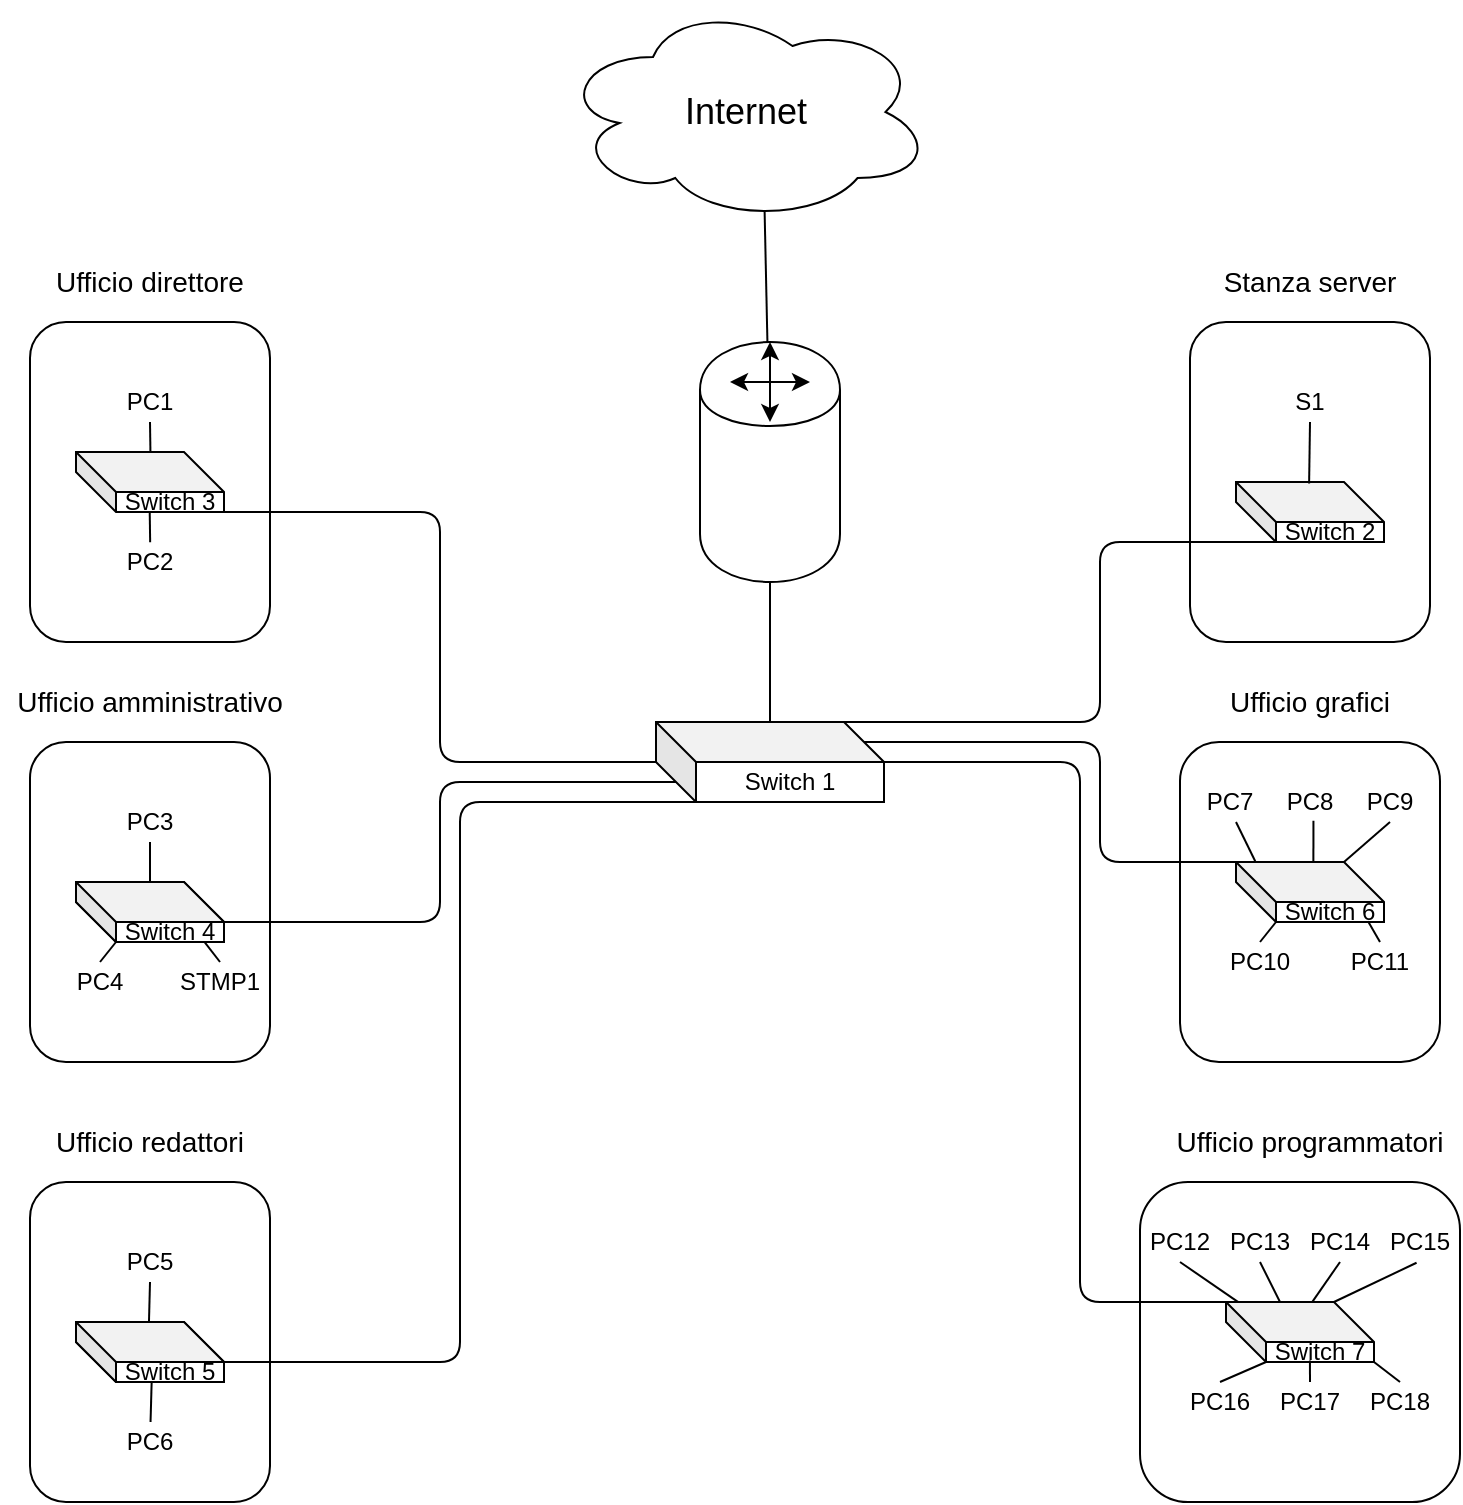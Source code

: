 <mxfile version="12.8.8" type="github">
  <diagram id="qC3CdLKqLK-RwKCRt-ci" name="Page-1">
    <mxGraphModel dx="1662" dy="794" grid="1" gridSize="10" guides="1" tooltips="1" connect="1" arrows="1" fold="1" page="1" pageScale="1" pageWidth="827" pageHeight="1169" math="0" shadow="0">
      <root>
        <mxCell id="0" />
        <mxCell id="1" parent="0" />
        <mxCell id="HuGAQ2az-uX-GAvsGOpm-95" value="Switch 1" style="shape=cube;whiteSpace=wrap;html=1;boundedLbl=1;backgroundOutline=1;darkOpacity=0.05;darkOpacity2=0.1;direction=east;" vertex="1" parent="1">
          <mxGeometry x="388" y="460" width="114" height="40" as="geometry" />
        </mxCell>
        <mxCell id="HuGAQ2az-uX-GAvsGOpm-37" value="" style="rounded=1;whiteSpace=wrap;html=1;" vertex="1" parent="1">
          <mxGeometry x="75" y="260" width="120" height="160" as="geometry" />
        </mxCell>
        <mxCell id="HuGAQ2az-uX-GAvsGOpm-38" value="&lt;font style=&quot;font-size: 14px&quot;&gt;Ufficio direttore&lt;/font&gt;" style="text;html=1;strokeColor=none;fillColor=none;align=center;verticalAlign=middle;whiteSpace=wrap;rounded=0;" vertex="1" parent="1">
          <mxGeometry x="75" y="230" width="120" height="20" as="geometry" />
        </mxCell>
        <mxCell id="HuGAQ2az-uX-GAvsGOpm-39" value="PC1" style="text;html=1;strokeColor=none;fillColor=none;align=center;verticalAlign=middle;whiteSpace=wrap;rounded=0;" vertex="1" parent="1">
          <mxGeometry x="115" y="290" width="40" height="20" as="geometry" />
        </mxCell>
        <mxCell id="HuGAQ2az-uX-GAvsGOpm-40" value="PC2" style="text;html=1;strokeColor=none;fillColor=none;align=center;verticalAlign=middle;whiteSpace=wrap;rounded=0;" vertex="1" parent="1">
          <mxGeometry x="115" y="370" width="40" height="20" as="geometry" />
        </mxCell>
        <mxCell id="HuGAQ2az-uX-GAvsGOpm-41" value="" style="rounded=1;whiteSpace=wrap;html=1;" vertex="1" parent="1">
          <mxGeometry x="75" y="690" width="120" height="160" as="geometry" />
        </mxCell>
        <mxCell id="HuGAQ2az-uX-GAvsGOpm-42" value="&lt;font style=&quot;font-size: 14px&quot;&gt;Ufficio redattori&lt;/font&gt;" style="text;html=1;strokeColor=none;fillColor=none;align=center;verticalAlign=middle;whiteSpace=wrap;rounded=0;" vertex="1" parent="1">
          <mxGeometry x="75" y="660" width="120" height="20" as="geometry" />
        </mxCell>
        <mxCell id="HuGAQ2az-uX-GAvsGOpm-43" value="PC5" style="text;html=1;strokeColor=none;fillColor=none;align=center;verticalAlign=middle;whiteSpace=wrap;rounded=0;" vertex="1" parent="1">
          <mxGeometry x="115" y="720" width="40" height="20" as="geometry" />
        </mxCell>
        <mxCell id="HuGAQ2az-uX-GAvsGOpm-44" value="PC6" style="text;html=1;strokeColor=none;fillColor=none;align=center;verticalAlign=middle;whiteSpace=wrap;rounded=0;" vertex="1" parent="1">
          <mxGeometry x="115" y="810" width="40" height="20" as="geometry" />
        </mxCell>
        <mxCell id="HuGAQ2az-uX-GAvsGOpm-45" value="" style="rounded=1;whiteSpace=wrap;html=1;" vertex="1" parent="1">
          <mxGeometry x="75" y="470" width="120" height="160" as="geometry" />
        </mxCell>
        <mxCell id="HuGAQ2az-uX-GAvsGOpm-46" value="&lt;font style=&quot;font-size: 14px&quot;&gt;Ufficio amministrativo&lt;/font&gt;" style="text;html=1;strokeColor=none;fillColor=none;align=center;verticalAlign=middle;whiteSpace=wrap;rounded=0;" vertex="1" parent="1">
          <mxGeometry x="60" y="440" width="150" height="20" as="geometry" />
        </mxCell>
        <mxCell id="HuGAQ2az-uX-GAvsGOpm-47" value="PC3" style="text;html=1;strokeColor=none;fillColor=none;align=center;verticalAlign=middle;whiteSpace=wrap;rounded=0;" vertex="1" parent="1">
          <mxGeometry x="115" y="500" width="40" height="20" as="geometry" />
        </mxCell>
        <mxCell id="HuGAQ2az-uX-GAvsGOpm-48" value="PC4" style="text;html=1;strokeColor=none;fillColor=none;align=center;verticalAlign=middle;whiteSpace=wrap;rounded=0;" vertex="1" parent="1">
          <mxGeometry x="90" y="580" width="40" height="20" as="geometry" />
        </mxCell>
        <mxCell id="HuGAQ2az-uX-GAvsGOpm-49" value="" style="rounded=1;whiteSpace=wrap;html=1;" vertex="1" parent="1">
          <mxGeometry x="655" y="260" width="120" height="160" as="geometry" />
        </mxCell>
        <mxCell id="HuGAQ2az-uX-GAvsGOpm-50" value="&lt;font style=&quot;font-size: 14px&quot;&gt;Stanza server&lt;/font&gt;" style="text;html=1;strokeColor=none;fillColor=none;align=center;verticalAlign=middle;whiteSpace=wrap;rounded=0;" vertex="1" parent="1">
          <mxGeometry x="655" y="230" width="120" height="20" as="geometry" />
        </mxCell>
        <mxCell id="HuGAQ2az-uX-GAvsGOpm-51" value="S1" style="text;html=1;strokeColor=none;fillColor=none;align=center;verticalAlign=middle;whiteSpace=wrap;rounded=0;" vertex="1" parent="1">
          <mxGeometry x="695" y="290" width="40" height="20" as="geometry" />
        </mxCell>
        <mxCell id="HuGAQ2az-uX-GAvsGOpm-52" value="" style="rounded=1;whiteSpace=wrap;html=1;" vertex="1" parent="1">
          <mxGeometry x="630" y="690" width="160" height="160" as="geometry" />
        </mxCell>
        <mxCell id="HuGAQ2az-uX-GAvsGOpm-53" value="&lt;font style=&quot;font-size: 14px&quot;&gt;Ufficio programmatori&lt;/font&gt;" style="text;html=1;strokeColor=none;fillColor=none;align=center;verticalAlign=middle;whiteSpace=wrap;rounded=0;" vertex="1" parent="1">
          <mxGeometry x="640" y="660" width="150" height="20" as="geometry" />
        </mxCell>
        <mxCell id="HuGAQ2az-uX-GAvsGOpm-54" value="PC12" style="text;html=1;strokeColor=none;fillColor=none;align=center;verticalAlign=middle;whiteSpace=wrap;rounded=0;" vertex="1" parent="1">
          <mxGeometry x="630" y="710" width="40" height="20" as="geometry" />
        </mxCell>
        <mxCell id="HuGAQ2az-uX-GAvsGOpm-55" value="PC13" style="text;html=1;strokeColor=none;fillColor=none;align=center;verticalAlign=middle;whiteSpace=wrap;rounded=0;" vertex="1" parent="1">
          <mxGeometry x="670" y="710" width="40" height="20" as="geometry" />
        </mxCell>
        <mxCell id="HuGAQ2az-uX-GAvsGOpm-56" value="PC14" style="text;html=1;strokeColor=none;fillColor=none;align=center;verticalAlign=middle;whiteSpace=wrap;rounded=0;" vertex="1" parent="1">
          <mxGeometry x="710" y="710" width="40" height="20" as="geometry" />
        </mxCell>
        <mxCell id="HuGAQ2az-uX-GAvsGOpm-57" value="PC15" style="text;html=1;strokeColor=none;fillColor=none;align=center;verticalAlign=middle;whiteSpace=wrap;rounded=0;" vertex="1" parent="1">
          <mxGeometry x="750" y="710" width="40" height="20" as="geometry" />
        </mxCell>
        <mxCell id="HuGAQ2az-uX-GAvsGOpm-58" value="PC16" style="text;html=1;strokeColor=none;fillColor=none;align=center;verticalAlign=middle;whiteSpace=wrap;rounded=0;" vertex="1" parent="1">
          <mxGeometry x="650" y="790" width="40" height="20" as="geometry" />
        </mxCell>
        <mxCell id="HuGAQ2az-uX-GAvsGOpm-59" value="PC17" style="text;html=1;strokeColor=none;fillColor=none;align=center;verticalAlign=middle;whiteSpace=wrap;rounded=0;" vertex="1" parent="1">
          <mxGeometry x="695" y="790" width="40" height="20" as="geometry" />
        </mxCell>
        <mxCell id="HuGAQ2az-uX-GAvsGOpm-60" value="PC18" style="text;html=1;strokeColor=none;fillColor=none;align=center;verticalAlign=middle;whiteSpace=wrap;rounded=0;" vertex="1" parent="1">
          <mxGeometry x="740" y="790" width="40" height="20" as="geometry" />
        </mxCell>
        <mxCell id="HuGAQ2az-uX-GAvsGOpm-61" style="edgeStyle=orthogonalEdgeStyle;rounded=0;orthogonalLoop=1;jettySize=auto;html=1;exitX=0.5;exitY=1;exitDx=0;exitDy=0;" edge="1" parent="1" source="HuGAQ2az-uX-GAvsGOpm-55" target="HuGAQ2az-uX-GAvsGOpm-55">
          <mxGeometry relative="1" as="geometry" />
        </mxCell>
        <mxCell id="HuGAQ2az-uX-GAvsGOpm-62" value="" style="rounded=1;whiteSpace=wrap;html=1;" vertex="1" parent="1">
          <mxGeometry x="650" y="470" width="130" height="160" as="geometry" />
        </mxCell>
        <mxCell id="HuGAQ2az-uX-GAvsGOpm-63" value="&lt;span style=&quot;font-size: 14px&quot;&gt;Ufficio grafici&lt;/span&gt;" style="text;html=1;strokeColor=none;fillColor=none;align=center;verticalAlign=middle;whiteSpace=wrap;rounded=0;" vertex="1" parent="1">
          <mxGeometry x="640" y="440" width="150" height="20" as="geometry" />
        </mxCell>
        <mxCell id="HuGAQ2az-uX-GAvsGOpm-64" value="PC7" style="text;html=1;strokeColor=none;fillColor=none;align=center;verticalAlign=middle;whiteSpace=wrap;rounded=0;" vertex="1" parent="1">
          <mxGeometry x="655" y="490" width="40" height="20" as="geometry" />
        </mxCell>
        <mxCell id="HuGAQ2az-uX-GAvsGOpm-65" value="PC8" style="text;html=1;strokeColor=none;fillColor=none;align=center;verticalAlign=middle;whiteSpace=wrap;rounded=0;" vertex="1" parent="1">
          <mxGeometry x="695" y="490" width="40" height="20" as="geometry" />
        </mxCell>
        <mxCell id="HuGAQ2az-uX-GAvsGOpm-66" value="PC9" style="text;html=1;strokeColor=none;fillColor=none;align=center;verticalAlign=middle;whiteSpace=wrap;rounded=0;" vertex="1" parent="1">
          <mxGeometry x="735" y="490" width="40" height="20" as="geometry" />
        </mxCell>
        <mxCell id="HuGAQ2az-uX-GAvsGOpm-67" value="PC11" style="text;html=1;strokeColor=none;fillColor=none;align=center;verticalAlign=middle;whiteSpace=wrap;rounded=0;" vertex="1" parent="1">
          <mxGeometry x="730" y="570" width="40" height="20" as="geometry" />
        </mxCell>
        <mxCell id="HuGAQ2az-uX-GAvsGOpm-68" value="PC10" style="text;html=1;strokeColor=none;fillColor=none;align=center;verticalAlign=middle;whiteSpace=wrap;rounded=0;" vertex="1" parent="1">
          <mxGeometry x="670" y="570" width="40" height="20" as="geometry" />
        </mxCell>
        <mxCell id="HuGAQ2az-uX-GAvsGOpm-69" style="edgeStyle=orthogonalEdgeStyle;rounded=0;orthogonalLoop=1;jettySize=auto;html=1;exitX=0.5;exitY=1;exitDx=0;exitDy=0;" edge="1" parent="1" source="HuGAQ2az-uX-GAvsGOpm-65" target="HuGAQ2az-uX-GAvsGOpm-65">
          <mxGeometry relative="1" as="geometry" />
        </mxCell>
        <mxCell id="HuGAQ2az-uX-GAvsGOpm-70" value="STMP1" style="text;html=1;strokeColor=none;fillColor=none;align=center;verticalAlign=middle;whiteSpace=wrap;rounded=0;" vertex="1" parent="1">
          <mxGeometry x="150" y="580" width="40" height="20" as="geometry" />
        </mxCell>
        <mxCell id="HuGAQ2az-uX-GAvsGOpm-76" value="&lt;font style=&quot;font-size: 18px&quot;&gt;Internet&lt;/font&gt;" style="ellipse;shape=cloud;whiteSpace=wrap;html=1;" vertex="1" parent="1">
          <mxGeometry x="340" y="100" width="186" height="110" as="geometry" />
        </mxCell>
        <mxCell id="HuGAQ2az-uX-GAvsGOpm-77" value="" style="shape=cylinder;whiteSpace=wrap;html=1;boundedLbl=1;backgroundOutline=1;" vertex="1" parent="1">
          <mxGeometry x="410" y="270" width="70" height="120" as="geometry" />
        </mxCell>
        <mxCell id="HuGAQ2az-uX-GAvsGOpm-90" value="" style="endArrow=classic;html=1;" edge="1" parent="1">
          <mxGeometry width="50" height="50" relative="1" as="geometry">
            <mxPoint x="445" y="290" as="sourcePoint" />
            <mxPoint x="465" y="290" as="targetPoint" />
          </mxGeometry>
        </mxCell>
        <mxCell id="HuGAQ2az-uX-GAvsGOpm-91" value="" style="endArrow=classic;html=1;" edge="1" parent="1">
          <mxGeometry width="50" height="50" relative="1" as="geometry">
            <mxPoint x="445" y="290.0" as="sourcePoint" />
            <mxPoint x="445" y="270" as="targetPoint" />
          </mxGeometry>
        </mxCell>
        <mxCell id="HuGAQ2az-uX-GAvsGOpm-93" value="" style="endArrow=classic;html=1;" edge="1" parent="1">
          <mxGeometry width="50" height="50" relative="1" as="geometry">
            <mxPoint x="445" y="290.0" as="sourcePoint" />
            <mxPoint x="425" y="290" as="targetPoint" />
          </mxGeometry>
        </mxCell>
        <mxCell id="HuGAQ2az-uX-GAvsGOpm-94" value="" style="endArrow=classic;html=1;" edge="1" parent="1">
          <mxGeometry width="50" height="50" relative="1" as="geometry">
            <mxPoint x="445" y="290.0" as="sourcePoint" />
            <mxPoint x="445" y="310" as="targetPoint" />
          </mxGeometry>
        </mxCell>
        <mxCell id="HuGAQ2az-uX-GAvsGOpm-99" value="Switch 2" style="shape=cube;whiteSpace=wrap;html=1;boundedLbl=1;backgroundOutline=1;darkOpacity=0.05;darkOpacity2=0.1;direction=east;" vertex="1" parent="1">
          <mxGeometry x="678" y="340" width="74" height="30" as="geometry" />
        </mxCell>
        <mxCell id="HuGAQ2az-uX-GAvsGOpm-100" value="Switch 6" style="shape=cube;whiteSpace=wrap;html=1;boundedLbl=1;backgroundOutline=1;darkOpacity=0.05;darkOpacity2=0.1;direction=east;" vertex="1" parent="1">
          <mxGeometry x="678" y="530" width="74" height="30" as="geometry" />
        </mxCell>
        <mxCell id="HuGAQ2az-uX-GAvsGOpm-101" value="Switch 7" style="shape=cube;whiteSpace=wrap;html=1;boundedLbl=1;backgroundOutline=1;darkOpacity=0.05;darkOpacity2=0.1;direction=east;" vertex="1" parent="1">
          <mxGeometry x="673" y="750" width="74" height="30" as="geometry" />
        </mxCell>
        <mxCell id="HuGAQ2az-uX-GAvsGOpm-102" value="Switch 3" style="shape=cube;whiteSpace=wrap;html=1;boundedLbl=1;backgroundOutline=1;darkOpacity=0.05;darkOpacity2=0.1;direction=east;" vertex="1" parent="1">
          <mxGeometry x="98" y="325" width="74" height="30" as="geometry" />
        </mxCell>
        <mxCell id="HuGAQ2az-uX-GAvsGOpm-103" value="&lt;font color=&quot;rgba(0, 0, 0, 0)&quot; face=&quot;monospace&quot;&gt;&lt;span style=&quot;font-size: 0px&quot;&gt;sss&lt;/span&gt;&lt;/font&gt;" style="shape=cube;whiteSpace=wrap;html=1;boundedLbl=1;backgroundOutline=1;darkOpacity=0.05;darkOpacity2=0.1;direction=east;" vertex="1" parent="1">
          <mxGeometry x="98" y="540" width="74" height="30" as="geometry" />
        </mxCell>
        <mxCell id="HuGAQ2az-uX-GAvsGOpm-104" value="&lt;font color=&quot;rgba(0, 0, 0, 0)&quot; face=&quot;monospace&quot;&gt;&lt;span style=&quot;font-size: 0px&quot;&gt;S&lt;/span&gt;&lt;/font&gt;" style="shape=cube;whiteSpace=wrap;html=1;boundedLbl=1;backgroundOutline=1;darkOpacity=0.05;darkOpacity2=0.1;direction=east;" vertex="1" parent="1">
          <mxGeometry x="98" y="760" width="74" height="30" as="geometry" />
        </mxCell>
        <mxCell id="HuGAQ2az-uX-GAvsGOpm-105" value="&lt;span style=&quot;color: rgba(0 , 0 , 0 , 0) ; font-family: monospace ; font-size: 0px&quot;&gt;%3CmxGraphModel%3E%3Croot%3E%3CmxCell%20id%3D%220%22%2F%3E%3CmxCell%20id%3D%221%22%20parent%3D%220%22%2F%3E%3CmxCell%20id%3D%222%22%20value%3D%22%26lt%3Bspan%20style%3D%26quot%3Bcolor%3A%20rgba(0%20%2C%200%20%2C%200%20%2C%200)%20%3B%20font-family%3A%20monospace%20%3B%20font-size%3A%200px%26quot%3B%26gt%3B%253CmxGraphModel%253E%253Croot%253E%253CmxCell%2520id%253D%25220%2522%252F%253E%253CmxCell%2520id%253D%25221%2522%2520parent%253D%25220%2522%252F%253E%253CmxCell%2520id%253D%25222%2522%2520value%253D%2522%2522%2520style%253D%2522shape%253Dcube%253BwhiteSpace%253Dwrap%253Bhtml%253D1%253BboundedLbl%253D1%253BbackgroundOutline%253D1%253BdarkOpacity%253D0.05%253BdarkOpacity2%253D0.1%253Bdirection%253Deast%253B%2522%2520vertex%253D%25221%2522%2520parent%253D%25221%2522%253E%253CmxGeometry%2520x%253D%252298%2522%2520y%253D%2522540%2522%2520width%253D%252274%2522%2520height%253D%252230%2522%2520as%253D%2522geometry%2522%252F%253E%253C%252FmxCell%253E%253C%252Froot%253E%253C%252FmxGraphModel%253E%26lt%3B%2Fspan%26gt%3B%26lt%3Bspan%20style%3D%26quot%3Bcolor%3A%20rgba(0%20%2C%200%20%2C%200%20%2C%200)%20%3B%20font-family%3A%20monospace%20%3B%20font-size%3A%200px%20%3B%20white-space%3A%20nowrap%26quot%3B%26gt%3B%253CmxGraphModel%253E%253Croot%253E%253CmxCell%2520id%253D%25220%2522%252F%253E%253CmxCell%2520id%253D%25221%2522%2520parent%253D%25220%2522%252F%253E%253CmxCell%2520id%253D%25222%2522%2520value%253D%2522%2522%2520style%253D%2522shape%253Dcube%253BwhiteSpace%253Dwrap%253Bhtml%253D1%253BboundedLbl%253D1%253BbackgroundOutline%253D1%253BdarkOpacity%253D0.05%253BdarkOpacity2%253D0.1%253Bdirection%253Deast%253B%2522%2520vertex%253D%25221%2522%2520parent%253D%25221%2522%253E%253CmxGeometry%2520x%253D%252298%2522%2520y%253D%2522540%2522%2520width%253D%252274%2522%2520height%253D%252230%2522%2520as%253D%2522geometry%2522%252F%253E%253C%252FmxCell%253E%253C%252Froot%253E%253C%252FmxGraphModel%253E%26lt%3B%2Fspan%26gt%3B%22%20style%3D%22shape%3Dcube%3BwhiteSpace%3Dwrap%3Bhtml%3D1%3BboundedLbl%3D1%3BbackgroundOutline%3D1%3BdarkOpacity%3D0.05%3BdarkOpacity2%3D0.1%3Bdirection%3Deast%3B%22%20vertex%3D%221%22%20parent%3D%221%22%3E%3CmxGeometry%20x%3D%2298%22%20y%3D%22540%22%20width%3D%2274%22%20height%3D%2230%22%20as%3D%22geometry%22%2F%3E%3C%2FmxCell%3E%3C%2Froot%3E%3C%2FmxGraphModel%3E&lt;/span&gt;" style="text;html=1;align=center;verticalAlign=middle;resizable=0;points=[];autosize=1;" vertex="1" parent="1">
          <mxGeometry x="263" y="381" width="20" height="20" as="geometry" />
        </mxCell>
        <mxCell id="HuGAQ2az-uX-GAvsGOpm-106" value="Switch 4" style="shape=cube;whiteSpace=wrap;html=1;boundedLbl=1;backgroundOutline=1;darkOpacity=0.05;darkOpacity2=0.1;direction=east;" vertex="1" parent="1">
          <mxGeometry x="98" y="540" width="74" height="30" as="geometry" />
        </mxCell>
        <mxCell id="HuGAQ2az-uX-GAvsGOpm-107" value="Switch 5" style="shape=cube;whiteSpace=wrap;html=1;boundedLbl=1;backgroundOutline=1;darkOpacity=0.05;darkOpacity2=0.1;direction=east;" vertex="1" parent="1">
          <mxGeometry x="98" y="760" width="74" height="30" as="geometry" />
        </mxCell>
        <mxCell id="HuGAQ2az-uX-GAvsGOpm-108" value="" style="endArrow=none;html=1;entryX=0.55;entryY=0.95;entryDx=0;entryDy=0;entryPerimeter=0;" edge="1" parent="1" source="HuGAQ2az-uX-GAvsGOpm-77" target="HuGAQ2az-uX-GAvsGOpm-76">
          <mxGeometry width="50" height="50" relative="1" as="geometry">
            <mxPoint x="450" y="260" as="sourcePoint" />
            <mxPoint x="433" y="220" as="targetPoint" />
          </mxGeometry>
        </mxCell>
        <mxCell id="HuGAQ2az-uX-GAvsGOpm-109" value="" style="endArrow=none;html=1;entryX=0.5;entryY=1;entryDx=0;entryDy=0;exitX=0.5;exitY=0;exitDx=0;exitDy=0;exitPerimeter=0;" edge="1" parent="1" source="HuGAQ2az-uX-GAvsGOpm-95" target="HuGAQ2az-uX-GAvsGOpm-77">
          <mxGeometry width="50" height="50" relative="1" as="geometry">
            <mxPoint x="445" y="450" as="sourcePoint" />
            <mxPoint x="470" y="410" as="targetPoint" />
          </mxGeometry>
        </mxCell>
        <mxCell id="HuGAQ2az-uX-GAvsGOpm-110" value="" style="endArrow=none;html=1;entryX=0;entryY=0;entryDx=0;entryDy=20;entryPerimeter=0;exitX=1;exitY=1;exitDx=0;exitDy=0;exitPerimeter=0;" edge="1" parent="1" source="HuGAQ2az-uX-GAvsGOpm-102" target="HuGAQ2az-uX-GAvsGOpm-95">
          <mxGeometry width="50" height="50" relative="1" as="geometry">
            <mxPoint x="290" y="430" as="sourcePoint" />
            <mxPoint x="380" y="480" as="targetPoint" />
            <Array as="points">
              <mxPoint x="280" y="355" />
              <mxPoint x="280" y="480" />
            </Array>
          </mxGeometry>
        </mxCell>
        <mxCell id="HuGAQ2az-uX-GAvsGOpm-113" value="" style="endArrow=none;html=1;entryX=0;entryY=0;entryDx=10;entryDy=30;entryPerimeter=0;exitX=0;exitY=0;exitDx=74;exitDy=20;exitPerimeter=0;" edge="1" parent="1" source="HuGAQ2az-uX-GAvsGOpm-106" target="HuGAQ2az-uX-GAvsGOpm-95">
          <mxGeometry width="50" height="50" relative="1" as="geometry">
            <mxPoint x="280" y="463.2" as="sourcePoint" />
            <mxPoint x="376.404" y="500.0" as="targetPoint" />
            <Array as="points">
              <mxPoint x="280" y="560" />
              <mxPoint x="280" y="490" />
            </Array>
          </mxGeometry>
        </mxCell>
        <mxCell id="HuGAQ2az-uX-GAvsGOpm-114" value="" style="endArrow=none;html=1;entryX=0;entryY=0;entryDx=20;entryDy=40;entryPerimeter=0;exitX=0;exitY=0;exitDx=74;exitDy=20;exitPerimeter=0;" edge="1" parent="1" source="HuGAQ2az-uX-GAvsGOpm-107" target="HuGAQ2az-uX-GAvsGOpm-95">
          <mxGeometry width="50" height="50" relative="1" as="geometry">
            <mxPoint x="291.6" y="483.2" as="sourcePoint" />
            <mxPoint x="388.004" y="520" as="targetPoint" />
            <Array as="points">
              <mxPoint x="290" y="780" />
              <mxPoint x="290" y="500" />
            </Array>
          </mxGeometry>
        </mxCell>
        <mxCell id="HuGAQ2az-uX-GAvsGOpm-115" value="" style="endArrow=none;html=1;entryX=0;entryY=0;entryDx=20;entryDy=30;entryPerimeter=0;exitX=0;exitY=0;exitDx=94;exitDy=0;exitPerimeter=0;" edge="1" parent="1" source="HuGAQ2az-uX-GAvsGOpm-95" target="HuGAQ2az-uX-GAvsGOpm-99">
          <mxGeometry width="50" height="50" relative="1" as="geometry">
            <mxPoint x="460" y="610" as="sourcePoint" />
            <mxPoint x="510" y="560" as="targetPoint" />
            <Array as="points">
              <mxPoint x="610" y="460" />
              <mxPoint x="610" y="370" />
            </Array>
          </mxGeometry>
        </mxCell>
        <mxCell id="HuGAQ2az-uX-GAvsGOpm-116" value="" style="endArrow=none;html=1;entryX=0;entryY=0;entryDx=0;entryDy=0;entryPerimeter=0;exitX=0;exitY=0;exitDx=94;exitDy=0;exitPerimeter=0;" edge="1" parent="1" target="HuGAQ2az-uX-GAvsGOpm-100">
          <mxGeometry width="50" height="50" relative="1" as="geometry">
            <mxPoint x="492.0" y="470" as="sourcePoint" />
            <mxPoint x="708" y="380" as="targetPoint" />
            <Array as="points">
              <mxPoint x="610" y="470" />
              <mxPoint x="610" y="530" />
            </Array>
          </mxGeometry>
        </mxCell>
        <mxCell id="HuGAQ2az-uX-GAvsGOpm-117" value="" style="endArrow=none;html=1;entryX=0;entryY=0;entryDx=0;entryDy=0;entryPerimeter=0;exitX=0;exitY=0;exitDx=114;exitDy=20;exitPerimeter=0;" edge="1" parent="1" source="HuGAQ2az-uX-GAvsGOpm-95" target="HuGAQ2az-uX-GAvsGOpm-101">
          <mxGeometry width="50" height="50" relative="1" as="geometry">
            <mxPoint x="400.0" y="660" as="sourcePoint" />
            <mxPoint x="616" y="570" as="targetPoint" />
            <Array as="points">
              <mxPoint x="600" y="480" />
              <mxPoint x="600" y="750" />
            </Array>
          </mxGeometry>
        </mxCell>
        <mxCell id="HuGAQ2az-uX-GAvsGOpm-118" value="" style="endArrow=none;html=1;entryX=0.5;entryY=1;entryDx=0;entryDy=0;exitX=0.503;exitY=0.004;exitDx=0;exitDy=0;exitPerimeter=0;" edge="1" parent="1" source="HuGAQ2az-uX-GAvsGOpm-102" target="HuGAQ2az-uX-GAvsGOpm-39">
          <mxGeometry width="50" height="50" relative="1" as="geometry">
            <mxPoint x="220" y="355" as="sourcePoint" />
            <mxPoint x="270" y="305" as="targetPoint" />
          </mxGeometry>
        </mxCell>
        <mxCell id="HuGAQ2az-uX-GAvsGOpm-119" value="" style="endArrow=none;html=1;entryX=0.5;entryY=1;entryDx=0;entryDy=0;exitX=0.503;exitY=0.004;exitDx=0;exitDy=0;exitPerimeter=0;" edge="1" parent="1">
          <mxGeometry width="50" height="50" relative="1" as="geometry">
            <mxPoint x="135.082" y="370.12" as="sourcePoint" />
            <mxPoint x="134.86" y="355" as="targetPoint" />
          </mxGeometry>
        </mxCell>
        <mxCell id="HuGAQ2az-uX-GAvsGOpm-121" value="" style="endArrow=none;html=1;entryX=0.5;entryY=1;entryDx=0;entryDy=0;" edge="1" parent="1" target="HuGAQ2az-uX-GAvsGOpm-47">
          <mxGeometry width="50" height="50" relative="1" as="geometry">
            <mxPoint x="135" y="540" as="sourcePoint" />
            <mxPoint x="170" y="480" as="targetPoint" />
          </mxGeometry>
        </mxCell>
        <mxCell id="HuGAQ2az-uX-GAvsGOpm-122" value="" style="endArrow=none;html=1;entryX=0;entryY=0;entryDx=20;entryDy=30;entryPerimeter=0;exitX=0.5;exitY=0;exitDx=0;exitDy=0;" edge="1" parent="1" source="HuGAQ2az-uX-GAvsGOpm-48" target="HuGAQ2az-uX-GAvsGOpm-106">
          <mxGeometry width="50" height="50" relative="1" as="geometry">
            <mxPoint x="94.86" y="580" as="sourcePoint" />
            <mxPoint x="95" y="560" as="targetPoint" />
            <Array as="points" />
          </mxGeometry>
        </mxCell>
        <mxCell id="HuGAQ2az-uX-GAvsGOpm-123" value="" style="endArrow=none;html=1;entryX=0.869;entryY=1.002;entryDx=0;entryDy=0;entryPerimeter=0;exitX=0.5;exitY=0;exitDx=0;exitDy=0;" edge="1" parent="1" source="HuGAQ2az-uX-GAvsGOpm-70" target="HuGAQ2az-uX-GAvsGOpm-106">
          <mxGeometry width="50" height="50" relative="1" as="geometry">
            <mxPoint x="172.0" y="580" as="sourcePoint" />
            <mxPoint x="185.14" y="560" as="targetPoint" />
          </mxGeometry>
        </mxCell>
        <mxCell id="HuGAQ2az-uX-GAvsGOpm-124" value="" style="endArrow=none;html=1;entryX=0.5;entryY=1;entryDx=0;entryDy=0;exitX=0.493;exitY=0.008;exitDx=0;exitDy=0;exitPerimeter=0;" edge="1" parent="1" source="HuGAQ2az-uX-GAvsGOpm-107" target="HuGAQ2az-uX-GAvsGOpm-43">
          <mxGeometry width="50" height="50" relative="1" as="geometry">
            <mxPoint x="130" y="760" as="sourcePoint" />
            <mxPoint x="180" y="710" as="targetPoint" />
          </mxGeometry>
        </mxCell>
        <mxCell id="HuGAQ2az-uX-GAvsGOpm-125" value="" style="endArrow=none;html=1;exitX=0.511;exitY=1.015;exitDx=0;exitDy=0;exitPerimeter=0;" edge="1" parent="1" source="HuGAQ2az-uX-GAvsGOpm-107" target="HuGAQ2az-uX-GAvsGOpm-44">
          <mxGeometry width="50" height="50" relative="1" as="geometry">
            <mxPoint x="145.37" y="767.6" as="sourcePoint" />
            <mxPoint x="145" y="750" as="targetPoint" />
          </mxGeometry>
        </mxCell>
        <mxCell id="HuGAQ2az-uX-GAvsGOpm-126" value="" style="endArrow=none;html=1;entryX=0.5;entryY=1;entryDx=0;entryDy=0;exitX=0.494;exitY=0.024;exitDx=0;exitDy=0;exitPerimeter=0;" edge="1" parent="1" source="HuGAQ2az-uX-GAvsGOpm-99" target="HuGAQ2az-uX-GAvsGOpm-51">
          <mxGeometry width="50" height="50" relative="1" as="geometry">
            <mxPoint x="715" y="339" as="sourcePoint" />
            <mxPoint x="760" y="290" as="targetPoint" />
          </mxGeometry>
        </mxCell>
        <mxCell id="HuGAQ2az-uX-GAvsGOpm-127" value="" style="endArrow=none;html=1;entryX=0;entryY=0;entryDx=20;entryDy=30;entryPerimeter=0;exitX=0.5;exitY=0;exitDx=0;exitDy=0;" edge="1" parent="1" source="HuGAQ2az-uX-GAvsGOpm-68" target="HuGAQ2az-uX-GAvsGOpm-100">
          <mxGeometry width="50" height="50" relative="1" as="geometry">
            <mxPoint x="673" y="630" as="sourcePoint" />
            <mxPoint x="723" y="580" as="targetPoint" />
          </mxGeometry>
        </mxCell>
        <mxCell id="HuGAQ2az-uX-GAvsGOpm-128" value="" style="endArrow=none;html=1;entryX=0.892;entryY=0.988;entryDx=0;entryDy=0;entryPerimeter=0;exitX=0.5;exitY=0;exitDx=0;exitDy=0;" edge="1" parent="1" source="HuGAQ2az-uX-GAvsGOpm-67" target="HuGAQ2az-uX-GAvsGOpm-100">
          <mxGeometry width="50" height="50" relative="1" as="geometry">
            <mxPoint x="729" y="570" as="sourcePoint" />
            <mxPoint x="752" y="560" as="targetPoint" />
          </mxGeometry>
        </mxCell>
        <mxCell id="HuGAQ2az-uX-GAvsGOpm-129" value="" style="endArrow=none;html=1;entryX=0;entryY=0;entryDx=20;entryDy=30;entryPerimeter=0;exitX=0.13;exitY=-0.012;exitDx=0;exitDy=0;exitPerimeter=0;" edge="1" parent="1" source="HuGAQ2az-uX-GAvsGOpm-100">
          <mxGeometry width="50" height="50" relative="1" as="geometry">
            <mxPoint x="670" y="520" as="sourcePoint" />
            <mxPoint x="678" y="510" as="targetPoint" />
          </mxGeometry>
        </mxCell>
        <mxCell id="HuGAQ2az-uX-GAvsGOpm-130" value="" style="endArrow=none;html=1;entryX=0.543;entryY=0.971;entryDx=0;entryDy=0;entryPerimeter=0;exitX=0.523;exitY=-0.004;exitDx=0;exitDy=0;exitPerimeter=0;" edge="1" parent="1" source="HuGAQ2az-uX-GAvsGOpm-100" target="HuGAQ2az-uX-GAvsGOpm-65">
          <mxGeometry width="50" height="50" relative="1" as="geometry">
            <mxPoint x="719.81" y="529.64" as="sourcePoint" />
            <mxPoint x="710.19" y="510" as="targetPoint" />
          </mxGeometry>
        </mxCell>
        <mxCell id="HuGAQ2az-uX-GAvsGOpm-131" value="" style="endArrow=none;html=1;entryX=0.5;entryY=1;entryDx=0;entryDy=0;exitX=0;exitY=0;exitDx=54;exitDy=0;exitPerimeter=0;" edge="1" parent="1" source="HuGAQ2az-uX-GAvsGOpm-100" target="HuGAQ2az-uX-GAvsGOpm-66">
          <mxGeometry width="50" height="50" relative="1" as="geometry">
            <mxPoint x="726.702" y="539.88" as="sourcePoint" />
            <mxPoint x="726.72" y="519.42" as="targetPoint" />
          </mxGeometry>
        </mxCell>
        <mxCell id="HuGAQ2az-uX-GAvsGOpm-132" value="" style="endArrow=none;html=1;entryX=0;entryY=0;entryDx=20;entryDy=30;entryPerimeter=0;exitX=0.5;exitY=0;exitDx=0;exitDy=0;" edge="1" parent="1" source="HuGAQ2az-uX-GAvsGOpm-58" target="HuGAQ2az-uX-GAvsGOpm-101">
          <mxGeometry width="50" height="50" relative="1" as="geometry">
            <mxPoint x="640" y="825" as="sourcePoint" />
            <mxPoint x="690" y="775" as="targetPoint" />
          </mxGeometry>
        </mxCell>
        <mxCell id="HuGAQ2az-uX-GAvsGOpm-133" value="" style="endArrow=none;html=1;entryX=0.567;entryY=0.976;entryDx=0;entryDy=0;entryPerimeter=0;exitX=0.5;exitY=0;exitDx=0;exitDy=0;" edge="1" parent="1" source="HuGAQ2az-uX-GAvsGOpm-59" target="HuGAQ2az-uX-GAvsGOpm-101">
          <mxGeometry width="50" height="50" relative="1" as="geometry">
            <mxPoint x="680" y="800" as="sourcePoint" />
            <mxPoint x="703" y="790" as="targetPoint" />
          </mxGeometry>
        </mxCell>
        <mxCell id="HuGAQ2az-uX-GAvsGOpm-136" value="" style="endArrow=none;html=1;entryX=0;entryY=0;entryDx=20;entryDy=30;entryPerimeter=0;exitX=0.5;exitY=0;exitDx=0;exitDy=0;" edge="1" parent="1" source="HuGAQ2az-uX-GAvsGOpm-60">
          <mxGeometry width="50" height="50" relative="1" as="geometry">
            <mxPoint x="724" y="790" as="sourcePoint" />
            <mxPoint x="747" y="780" as="targetPoint" />
          </mxGeometry>
        </mxCell>
        <mxCell id="HuGAQ2az-uX-GAvsGOpm-137" value="" style="endArrow=none;html=1;entryX=0.457;entryY=1.019;entryDx=0;entryDy=0;entryPerimeter=0;exitX=0;exitY=0;exitDx=54.0;exitDy=0;exitPerimeter=0;" edge="1" parent="1" source="HuGAQ2az-uX-GAvsGOpm-101" target="HuGAQ2az-uX-GAvsGOpm-57">
          <mxGeometry width="50" height="50" relative="1" as="geometry">
            <mxPoint x="725" y="780" as="sourcePoint" />
            <mxPoint x="775" y="730" as="targetPoint" />
          </mxGeometry>
        </mxCell>
        <mxCell id="HuGAQ2az-uX-GAvsGOpm-138" value="" style="endArrow=none;html=1;entryX=0.5;entryY=1;entryDx=0;entryDy=0;exitX=0.582;exitY=0.003;exitDx=0;exitDy=0;exitPerimeter=0;" edge="1" parent="1" source="HuGAQ2az-uX-GAvsGOpm-101" target="HuGAQ2az-uX-GAvsGOpm-56">
          <mxGeometry width="50" height="50" relative="1" as="geometry">
            <mxPoint x="718" y="751" as="sourcePoint" />
            <mxPoint x="778.28" y="740.38" as="targetPoint" />
          </mxGeometry>
        </mxCell>
        <mxCell id="HuGAQ2az-uX-GAvsGOpm-139" value="" style="endArrow=none;html=1;entryX=0.5;entryY=1;entryDx=0;entryDy=0;exitX=0;exitY=0;exitDx=27.0;exitDy=0;exitPerimeter=0;" edge="1" parent="1" source="HuGAQ2az-uX-GAvsGOpm-101" target="HuGAQ2az-uX-GAvsGOpm-55">
          <mxGeometry width="50" height="50" relative="1" as="geometry">
            <mxPoint x="727.696" y="760.93" as="sourcePoint" />
            <mxPoint x="740" y="740" as="targetPoint" />
          </mxGeometry>
        </mxCell>
        <mxCell id="HuGAQ2az-uX-GAvsGOpm-140" value="" style="endArrow=none;html=1;entryX=0.5;entryY=1;entryDx=0;entryDy=0;exitX=0.083;exitY=0.002;exitDx=0;exitDy=0;exitPerimeter=0;" edge="1" parent="1" source="HuGAQ2az-uX-GAvsGOpm-101" target="HuGAQ2az-uX-GAvsGOpm-54">
          <mxGeometry width="50" height="50" relative="1" as="geometry">
            <mxPoint x="642.696" y="750.93" as="sourcePoint" />
            <mxPoint x="655" y="730" as="targetPoint" />
          </mxGeometry>
        </mxCell>
      </root>
    </mxGraphModel>
  </diagram>
</mxfile>

